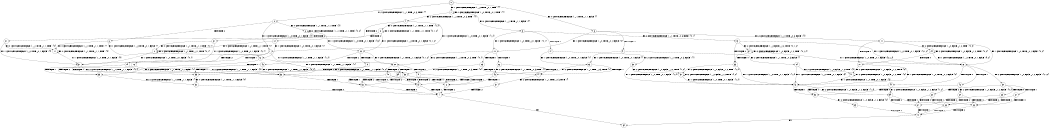 digraph BCG {
size = "7, 10.5";
center = TRUE;
node [shape = circle];
0 [peripheries = 2];
0 -> 1 [label = "EX !1 !ATOMIC_EXCH_BRANCH (1, +0, TRUE, +0, 1, TRUE) !{}"];
0 -> 2 [label = "EX !2 !ATOMIC_EXCH_BRANCH (1, +1, TRUE, +0, 3, TRUE) !{}"];
0 -> 3 [label = "EX !0 !ATOMIC_EXCH_BRANCH (1, +1, TRUE, +1, 1, FALSE) !{}"];
1 -> 4 [label = "EX !2 !ATOMIC_EXCH_BRANCH (1, +1, TRUE, +0, 3, TRUE) !{1}"];
1 -> 5 [label = "EX !0 !ATOMIC_EXCH_BRANCH (1, +1, TRUE, +1, 1, FALSE) !{1}"];
1 -> 1 [label = "EX !1 !ATOMIC_EXCH_BRANCH (1, +0, TRUE, +0, 1, TRUE) !{1}"];
2 -> 6 [label = "TERMINATE !2"];
2 -> 7 [label = "EX !1 !ATOMIC_EXCH_BRANCH (1, +0, TRUE, +0, 1, FALSE) !{2}"];
2 -> 8 [label = "EX !0 !ATOMIC_EXCH_BRANCH (1, +1, TRUE, +1, 1, TRUE) !{2}"];
3 -> 9 [label = "TERMINATE !0"];
3 -> 10 [label = "EX !1 !ATOMIC_EXCH_BRANCH (1, +0, TRUE, +0, 1, FALSE) !{0}"];
3 -> 11 [label = "EX !2 !ATOMIC_EXCH_BRANCH (1, +1, TRUE, +0, 3, FALSE) !{0}"];
4 -> 12 [label = "TERMINATE !2"];
4 -> 13 [label = "EX !0 !ATOMIC_EXCH_BRANCH (1, +1, TRUE, +1, 1, TRUE) !{1, 2}"];
4 -> 7 [label = "EX !1 !ATOMIC_EXCH_BRANCH (1, +0, TRUE, +0, 1, FALSE) !{1, 2}"];
5 -> 14 [label = "TERMINATE !0"];
5 -> 15 [label = "EX !2 !ATOMIC_EXCH_BRANCH (1, +1, TRUE, +0, 3, FALSE) !{0, 1}"];
5 -> 10 [label = "EX !1 !ATOMIC_EXCH_BRANCH (1, +0, TRUE, +0, 1, FALSE) !{0, 1}"];
6 -> 16 [label = "EX !1 !ATOMIC_EXCH_BRANCH (1, +0, TRUE, +0, 1, FALSE) !{}"];
6 -> 17 [label = "EX !0 !ATOMIC_EXCH_BRANCH (1, +1, TRUE, +1, 1, TRUE) !{}"];
7 -> 18 [label = "TERMINATE !1"];
7 -> 19 [label = "TERMINATE !2"];
7 -> 20 [label = "EX !0 !ATOMIC_EXCH_BRANCH (1, +1, TRUE, +1, 1, FALSE) !{1, 2}"];
8 -> 21 [label = "TERMINATE !2"];
8 -> 22 [label = "EX !1 !ATOMIC_EXCH_BRANCH (1, +0, TRUE, +0, 1, FALSE) !{0, 2}"];
8 -> 8 [label = "EX !0 !ATOMIC_EXCH_BRANCH (1, +1, TRUE, +1, 1, TRUE) !{0, 2}"];
9 -> 23 [label = "EX !1 !ATOMIC_EXCH_BRANCH (1, +0, TRUE, +0, 1, FALSE) !{}"];
9 -> 24 [label = "EX !2 !ATOMIC_EXCH_BRANCH (1, +1, TRUE, +0, 3, FALSE) !{}"];
10 -> 25 [label = "TERMINATE !1"];
10 -> 26 [label = "TERMINATE !0"];
10 -> 20 [label = "EX !2 !ATOMIC_EXCH_BRANCH (1, +1, TRUE, +0, 3, TRUE) !{0, 1}"];
11 -> 27 [label = "TERMINATE !0"];
11 -> 28 [label = "EX !1 !ATOMIC_EXCH_BRANCH (1, +0, TRUE, +0, 1, FALSE) !{0, 2}"];
11 -> 29 [label = "EX !2 !ATOMIC_EXCH_BRANCH (1, +0, FALSE, +1, 2, TRUE) !{0, 2}"];
12 -> 16 [label = "EX !1 !ATOMIC_EXCH_BRANCH (1, +0, TRUE, +0, 1, FALSE) !{1}"];
12 -> 30 [label = "EX !0 !ATOMIC_EXCH_BRANCH (1, +1, TRUE, +1, 1, TRUE) !{1}"];
13 -> 31 [label = "TERMINATE !2"];
13 -> 22 [label = "EX !1 !ATOMIC_EXCH_BRANCH (1, +0, TRUE, +0, 1, FALSE) !{0, 1, 2}"];
13 -> 13 [label = "EX !0 !ATOMIC_EXCH_BRANCH (1, +1, TRUE, +1, 1, TRUE) !{0, 1, 2}"];
14 -> 23 [label = "EX !1 !ATOMIC_EXCH_BRANCH (1, +0, TRUE, +0, 1, FALSE) !{1}"];
14 -> 32 [label = "EX !2 !ATOMIC_EXCH_BRANCH (1, +1, TRUE, +0, 3, FALSE) !{1}"];
15 -> 33 [label = "TERMINATE !0"];
15 -> 34 [label = "EX !2 !ATOMIC_EXCH_BRANCH (1, +0, FALSE, +1, 2, TRUE) !{0, 1, 2}"];
15 -> 28 [label = "EX !1 !ATOMIC_EXCH_BRANCH (1, +0, TRUE, +0, 1, FALSE) !{0, 1, 2}"];
16 -> 35 [label = "TERMINATE !1"];
16 -> 36 [label = "EX !0 !ATOMIC_EXCH_BRANCH (1, +1, TRUE, +1, 1, FALSE) !{1}"];
17 -> 37 [label = "EX !1 !ATOMIC_EXCH_BRANCH (1, +0, TRUE, +0, 1, FALSE) !{0}"];
17 -> 17 [label = "EX !0 !ATOMIC_EXCH_BRANCH (1, +1, TRUE, +1, 1, TRUE) !{0}"];
18 -> 35 [label = "TERMINATE !2"];
18 -> 38 [label = "EX !0 !ATOMIC_EXCH_BRANCH (1, +1, TRUE, +1, 1, FALSE) !{2}"];
19 -> 35 [label = "TERMINATE !1"];
19 -> 36 [label = "EX !0 !ATOMIC_EXCH_BRANCH (1, +1, TRUE, +1, 1, FALSE) !{1}"];
20 -> 39 [label = "TERMINATE !1"];
20 -> 40 [label = "TERMINATE !2"];
20 -> 41 [label = "TERMINATE !0"];
21 -> 17 [label = "EX !0 !ATOMIC_EXCH_BRANCH (1, +1, TRUE, +1, 1, TRUE) !{0}"];
21 -> 37 [label = "EX !1 !ATOMIC_EXCH_BRANCH (1, +0, TRUE, +0, 1, FALSE) !{0}"];
22 -> 42 [label = "TERMINATE !1"];
22 -> 43 [label = "TERMINATE !2"];
22 -> 20 [label = "EX !0 !ATOMIC_EXCH_BRANCH (1, +1, TRUE, +1, 1, FALSE) !{0, 1, 2}"];
23 -> 44 [label = "TERMINATE !1"];
23 -> 45 [label = "EX !2 !ATOMIC_EXCH_BRANCH (1, +1, TRUE, +0, 3, TRUE) !{1}"];
24 -> 46 [label = "EX !1 !ATOMIC_EXCH_BRANCH (1, +0, TRUE, +0, 1, FALSE) !{2}"];
24 -> 47 [label = "EX !2 !ATOMIC_EXCH_BRANCH (1, +0, FALSE, +1, 2, TRUE) !{2}"];
25 -> 44 [label = "TERMINATE !0"];
25 -> 38 [label = "EX !2 !ATOMIC_EXCH_BRANCH (1, +1, TRUE, +0, 3, TRUE) !{0}"];
26 -> 44 [label = "TERMINATE !1"];
26 -> 45 [label = "EX !2 !ATOMIC_EXCH_BRANCH (1, +1, TRUE, +0, 3, TRUE) !{1}"];
27 -> 47 [label = "EX !2 !ATOMIC_EXCH_BRANCH (1, +0, FALSE, +1, 2, TRUE) !{2}"];
27 -> 46 [label = "EX !1 !ATOMIC_EXCH_BRANCH (1, +0, TRUE, +0, 1, FALSE) !{2}"];
28 -> 48 [label = "TERMINATE !1"];
28 -> 49 [label = "TERMINATE !0"];
28 -> 50 [label = "EX !2 !ATOMIC_EXCH_BRANCH (1, +0, FALSE, +1, 2, FALSE) !{0, 1, 2}"];
29 -> 27 [label = "TERMINATE !0"];
29 -> 28 [label = "EX !1 !ATOMIC_EXCH_BRANCH (1, +0, TRUE, +0, 1, FALSE) !{0, 2}"];
29 -> 29 [label = "EX !2 !ATOMIC_EXCH_BRANCH (1, +0, FALSE, +1, 2, TRUE) !{0, 2}"];
30 -> 37 [label = "EX !1 !ATOMIC_EXCH_BRANCH (1, +0, TRUE, +0, 1, FALSE) !{0, 1}"];
30 -> 30 [label = "EX !0 !ATOMIC_EXCH_BRANCH (1, +1, TRUE, +1, 1, TRUE) !{0, 1}"];
31 -> 37 [label = "EX !1 !ATOMIC_EXCH_BRANCH (1, +0, TRUE, +0, 1, FALSE) !{0, 1}"];
31 -> 30 [label = "EX !0 !ATOMIC_EXCH_BRANCH (1, +1, TRUE, +1, 1, TRUE) !{0, 1}"];
32 -> 51 [label = "EX !2 !ATOMIC_EXCH_BRANCH (1, +0, FALSE, +1, 2, TRUE) !{1, 2}"];
32 -> 46 [label = "EX !1 !ATOMIC_EXCH_BRANCH (1, +0, TRUE, +0, 1, FALSE) !{1, 2}"];
33 -> 51 [label = "EX !2 !ATOMIC_EXCH_BRANCH (1, +0, FALSE, +1, 2, TRUE) !{1, 2}"];
33 -> 46 [label = "EX !1 !ATOMIC_EXCH_BRANCH (1, +0, TRUE, +0, 1, FALSE) !{1, 2}"];
34 -> 33 [label = "TERMINATE !0"];
34 -> 34 [label = "EX !2 !ATOMIC_EXCH_BRANCH (1, +0, FALSE, +1, 2, TRUE) !{0, 1, 2}"];
34 -> 28 [label = "EX !1 !ATOMIC_EXCH_BRANCH (1, +0, TRUE, +0, 1, FALSE) !{0, 1, 2}"];
35 -> 52 [label = "EX !0 !ATOMIC_EXCH_BRANCH (1, +1, TRUE, +1, 1, FALSE) !{}"];
36 -> 53 [label = "TERMINATE !1"];
36 -> 54 [label = "TERMINATE !0"];
37 -> 55 [label = "TERMINATE !1"];
37 -> 36 [label = "EX !0 !ATOMIC_EXCH_BRANCH (1, +1, TRUE, +1, 1, FALSE) !{0, 1}"];
38 -> 53 [label = "TERMINATE !2"];
38 -> 56 [label = "TERMINATE !0"];
39 -> 53 [label = "TERMINATE !2"];
39 -> 56 [label = "TERMINATE !0"];
40 -> 53 [label = "TERMINATE !1"];
40 -> 54 [label = "TERMINATE !0"];
41 -> 56 [label = "TERMINATE !1"];
41 -> 54 [label = "TERMINATE !2"];
42 -> 38 [label = "EX !0 !ATOMIC_EXCH_BRANCH (1, +1, TRUE, +1, 1, FALSE) !{0, 2}"];
42 -> 55 [label = "TERMINATE !2"];
43 -> 36 [label = "EX !0 !ATOMIC_EXCH_BRANCH (1, +1, TRUE, +1, 1, FALSE) !{0, 1}"];
43 -> 55 [label = "TERMINATE !1"];
44 -> 57 [label = "EX !2 !ATOMIC_EXCH_BRANCH (1, +1, TRUE, +0, 3, TRUE) !{}"];
45 -> 56 [label = "TERMINATE !1"];
45 -> 54 [label = "TERMINATE !2"];
46 -> 58 [label = "TERMINATE !1"];
46 -> 59 [label = "EX !2 !ATOMIC_EXCH_BRANCH (1, +0, FALSE, +1, 2, FALSE) !{1, 2}"];
47 -> 46 [label = "EX !1 !ATOMIC_EXCH_BRANCH (1, +0, TRUE, +0, 1, FALSE) !{2}"];
47 -> 47 [label = "EX !2 !ATOMIC_EXCH_BRANCH (1, +0, FALSE, +1, 2, TRUE) !{2}"];
48 -> 60 [label = "EX !2 !ATOMIC_EXCH_BRANCH (1, +0, FALSE, +1, 2, FALSE) !{0, 2}"];
48 -> 58 [label = "TERMINATE !0"];
49 -> 59 [label = "EX !2 !ATOMIC_EXCH_BRANCH (1, +0, FALSE, +1, 2, FALSE) !{1, 2}"];
49 -> 58 [label = "TERMINATE !1"];
50 -> 61 [label = "TERMINATE !1"];
50 -> 62 [label = "TERMINATE !2"];
50 -> 63 [label = "TERMINATE !0"];
51 -> 51 [label = "EX !2 !ATOMIC_EXCH_BRANCH (1, +0, FALSE, +1, 2, TRUE) !{1, 2}"];
51 -> 46 [label = "EX !1 !ATOMIC_EXCH_BRANCH (1, +0, TRUE, +0, 1, FALSE) !{1, 2}"];
52 -> 64 [label = "TERMINATE !0"];
53 -> 64 [label = "TERMINATE !0"];
54 -> 64 [label = "TERMINATE !1"];
55 -> 52 [label = "EX !0 !ATOMIC_EXCH_BRANCH (1, +1, TRUE, +1, 1, FALSE) !{0}"];
56 -> 64 [label = "TERMINATE !2"];
57 -> 64 [label = "TERMINATE !2"];
58 -> 65 [label = "EX !2 !ATOMIC_EXCH_BRANCH (1, +0, FALSE, +1, 2, FALSE) !{2}"];
59 -> 66 [label = "TERMINATE !1"];
59 -> 67 [label = "TERMINATE !2"];
60 -> 68 [label = "TERMINATE !2"];
60 -> 66 [label = "TERMINATE !0"];
61 -> 68 [label = "TERMINATE !2"];
61 -> 66 [label = "TERMINATE !0"];
62 -> 68 [label = "TERMINATE !1"];
62 -> 67 [label = "TERMINATE !0"];
63 -> 66 [label = "TERMINATE !1"];
63 -> 67 [label = "TERMINATE !2"];
64 -> 69 [label = "exit"];
65 -> 70 [label = "TERMINATE !2"];
66 -> 70 [label = "TERMINATE !2"];
67 -> 70 [label = "TERMINATE !1"];
68 -> 70 [label = "TERMINATE !0"];
70 -> 69 [label = "exit"];
}
